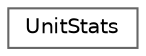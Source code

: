 digraph "Graphical Class Hierarchy"
{
 // LATEX_PDF_SIZE
  bgcolor="transparent";
  edge [fontname=Helvetica,fontsize=10,labelfontname=Helvetica,labelfontsize=10];
  node [fontname=Helvetica,fontsize=10,shape=box,height=0.2,width=0.4];
  rankdir="LR";
  Node0 [label="UnitStats",height=0.2,width=0.4,color="grey40", fillcolor="white", style="filled",URL="$class_unit_stats.html",tooltip=" "];
}
